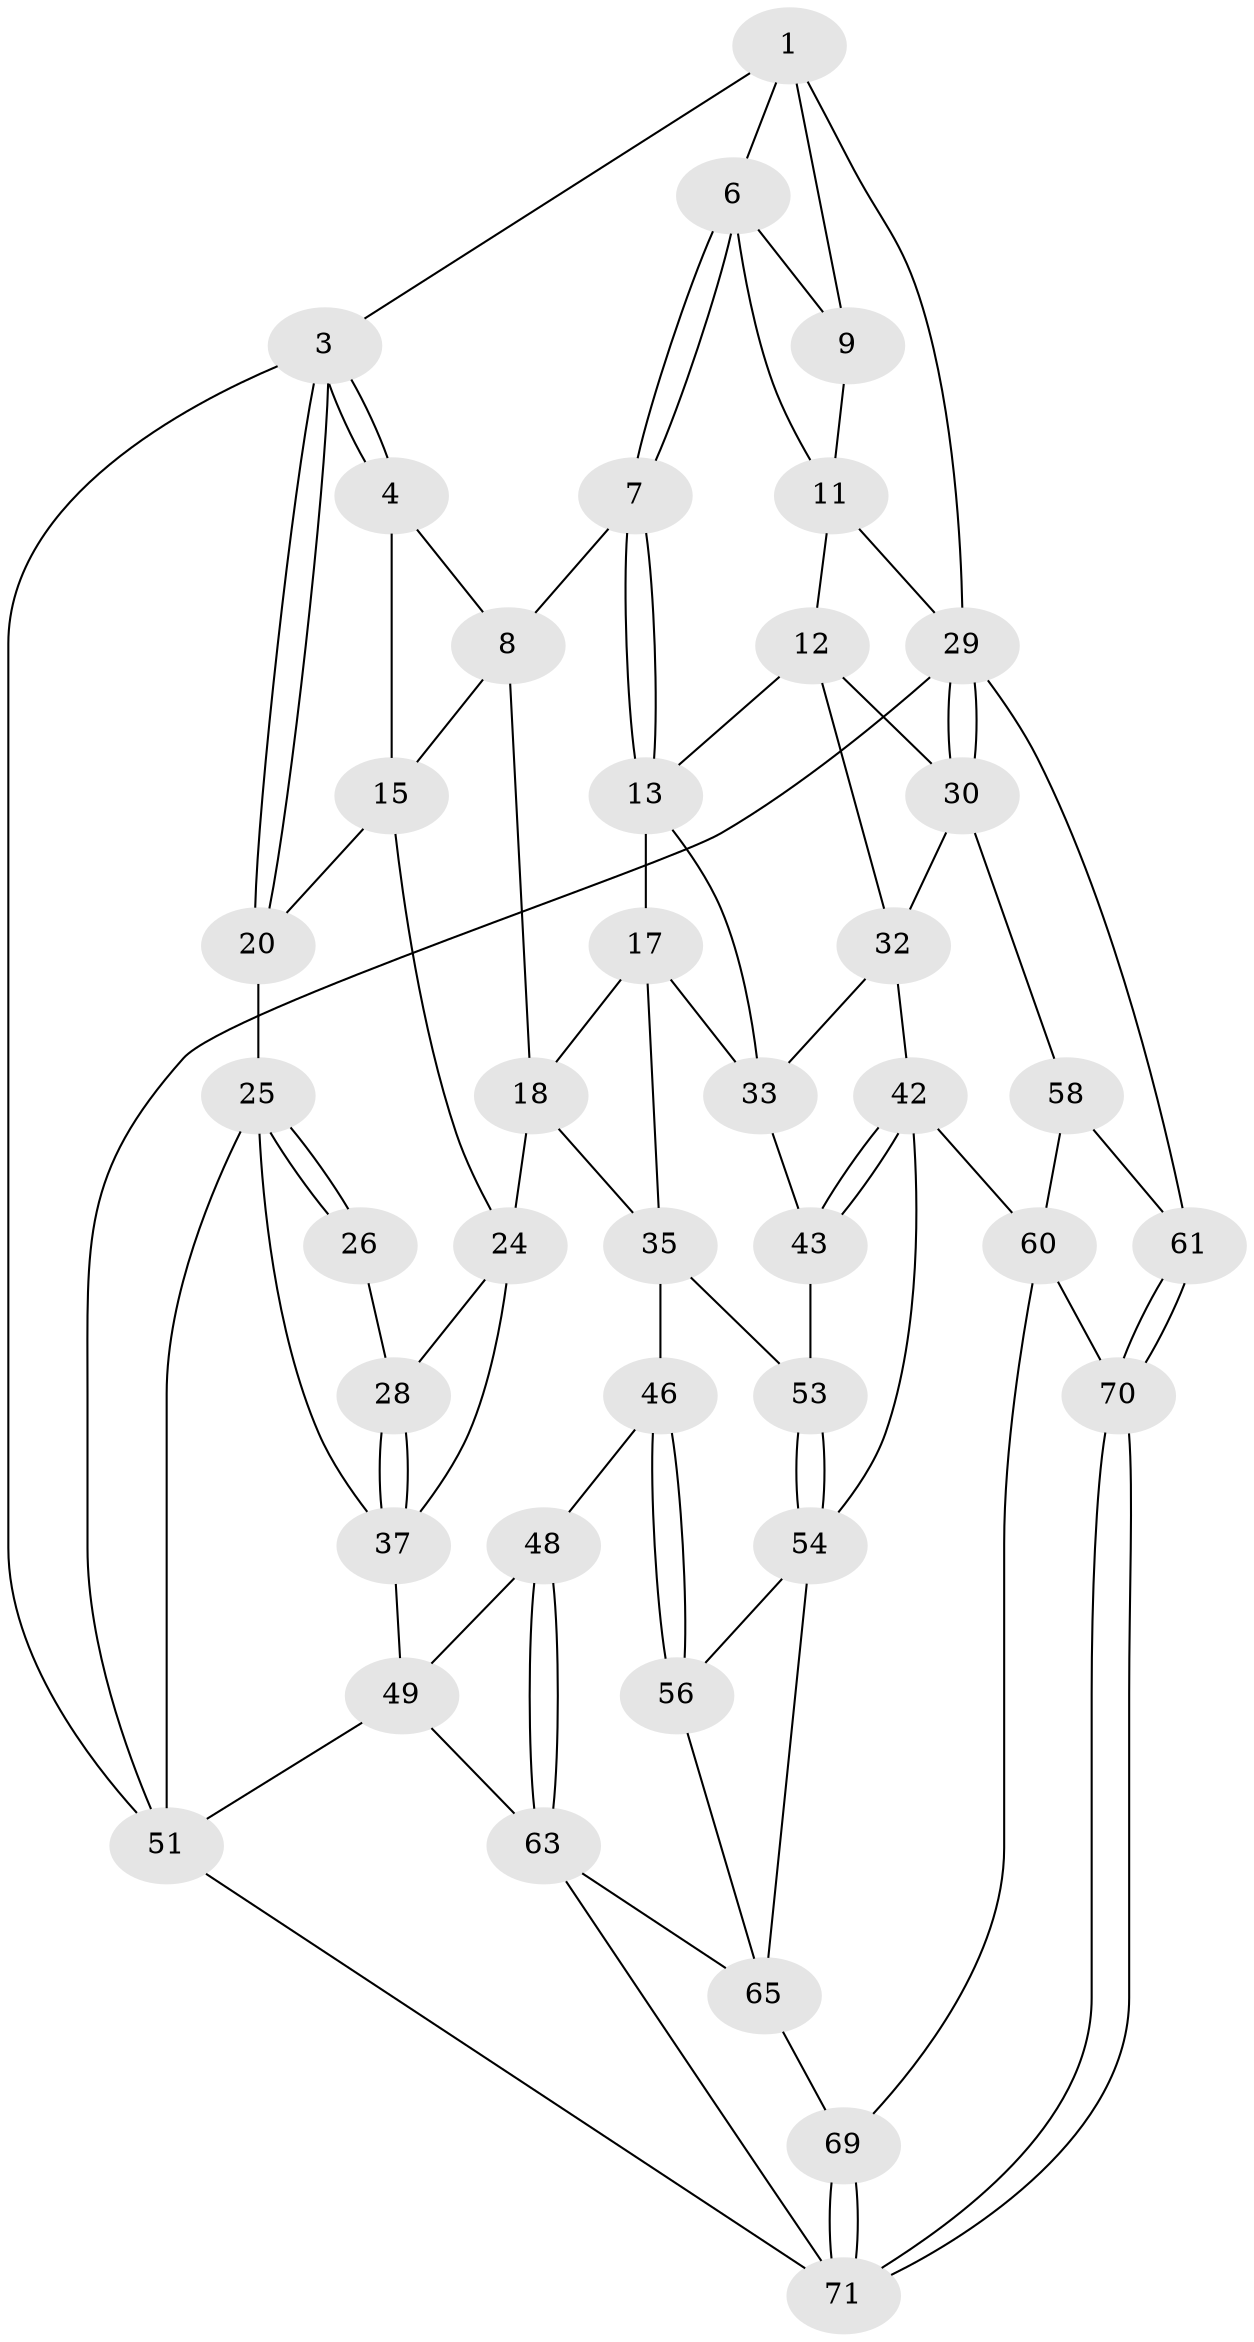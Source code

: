 // original degree distribution, {3: 0.041666666666666664, 6: 0.25, 5: 0.4583333333333333, 4: 0.25}
// Generated by graph-tools (version 1.1) at 2025/11/02/27/25 16:11:53]
// undirected, 41 vertices, 89 edges
graph export_dot {
graph [start="1"]
  node [color=gray90,style=filled];
  1 [pos="+0.9593115981000838+0",super="+2"];
  3 [pos="+0+0"];
  4 [pos="+0.41770028186923663+0",super="+5"];
  6 [pos="+0.8752633200395058+0.1216708866893669",super="+10"];
  7 [pos="+0.7909055474712806+0.18240660746687443"];
  8 [pos="+0.6699660320155642+0.09836784416678733",super="+14"];
  9 [pos="+1+0.17749382884587617"];
  11 [pos="+0.9805792330939628+0.27146993028120564",super="+19"];
  12 [pos="+0.8724727670998335+0.3281697708695593",super="+31"];
  13 [pos="+0.7958677348879566+0.30310648595856515",super="+16"];
  15 [pos="+0.34507796304061283+0.14203924347710264",super="+22"];
  17 [pos="+0.6871657764577678+0.3464339764421455",super="+34"];
  18 [pos="+0.6522697828097537+0.3339386155684181",super="+23"];
  20 [pos="+0+0",super="+21"];
  24 [pos="+0.326592043573659+0.38171256539739645",super="+27"];
  25 [pos="+0+0.2858520994347974",super="+38"];
  26 [pos="+0+0.2939466126092423"];
  28 [pos="+0.10409587837171094+0.36979496690137764"];
  29 [pos="+1+0.5670661357701272",super="+45"];
  30 [pos="+1+0.5676536318770672",super="+40"];
  32 [pos="+0.8611263355482787+0.478273077888383",super="+41"];
  33 [pos="+0.7387793727724108+0.45073854158034643",super="+39"];
  35 [pos="+0.5264492883457116+0.539126858398453",super="+36"];
  37 [pos="+0+0.5112820095490235",super="+44"];
  42 [pos="+0.8105705599750826+0.6326748702050164",super="+57"];
  43 [pos="+0.7713524072513189+0.6095572151599689"];
  46 [pos="+0.3819330086805872+0.6051723635020321",super="+47"];
  48 [pos="+0.12085040200354939+0.6915959182346316"];
  49 [pos="+0.10781897925994786+0.6880178959264819",super="+50"];
  51 [pos="+0+0.7751076246229949",super="+52"];
  53 [pos="+0.6654700936155465+0.6429289814383136"];
  54 [pos="+0.6128845689497069+0.7725826721623271",super="+55"];
  56 [pos="+0.5780330023572713+0.7563668260464805",super="+64"];
  58 [pos="+0.9442829389008368+0.6948735376195776",super="+59"];
  60 [pos="+0.8119886595897106+0.8598440211876287",super="+68"];
  61 [pos="+1+1",super="+62"];
  63 [pos="+0.23014126938466434+1",super="+66"];
  65 [pos="+0.3299795399567416+1",super="+67"];
  69 [pos="+0.6296070346205277+0.9170815669689527"];
  70 [pos="+1+1"];
  71 [pos="+0.33950202337716806+1",super="+72"];
  1 -- 6;
  1 -- 3;
  1 -- 9;
  1 -- 29;
  3 -- 4;
  3 -- 4;
  3 -- 20;
  3 -- 20;
  3 -- 51;
  4 -- 15;
  4 -- 8;
  6 -- 7;
  6 -- 7;
  6 -- 9;
  6 -- 11;
  7 -- 8;
  7 -- 13;
  7 -- 13;
  8 -- 18;
  8 -- 15;
  9 -- 11;
  11 -- 12;
  11 -- 29;
  12 -- 13;
  12 -- 32;
  12 -- 30;
  13 -- 17;
  13 -- 33;
  15 -- 24;
  15 -- 20;
  17 -- 18;
  17 -- 35;
  17 -- 33;
  18 -- 24;
  18 -- 35;
  20 -- 25;
  24 -- 28;
  24 -- 37;
  25 -- 26;
  25 -- 26;
  25 -- 51;
  25 -- 37;
  26 -- 28;
  28 -- 37;
  28 -- 37;
  29 -- 30;
  29 -- 30;
  29 -- 61;
  29 -- 51;
  30 -- 58;
  30 -- 32;
  32 -- 33;
  32 -- 42;
  33 -- 43;
  35 -- 53;
  35 -- 46;
  37 -- 49;
  42 -- 43;
  42 -- 43;
  42 -- 60;
  42 -- 54;
  43 -- 53;
  46 -- 56 [weight=2];
  46 -- 56;
  46 -- 48;
  48 -- 49;
  48 -- 63;
  48 -- 63;
  49 -- 51;
  49 -- 63;
  51 -- 71;
  53 -- 54;
  53 -- 54;
  54 -- 56;
  54 -- 65;
  56 -- 65;
  58 -- 61 [weight=2];
  58 -- 60;
  60 -- 69;
  60 -- 70;
  61 -- 70;
  61 -- 70;
  63 -- 65;
  63 -- 71;
  65 -- 69;
  69 -- 71;
  69 -- 71;
  70 -- 71;
  70 -- 71;
}
